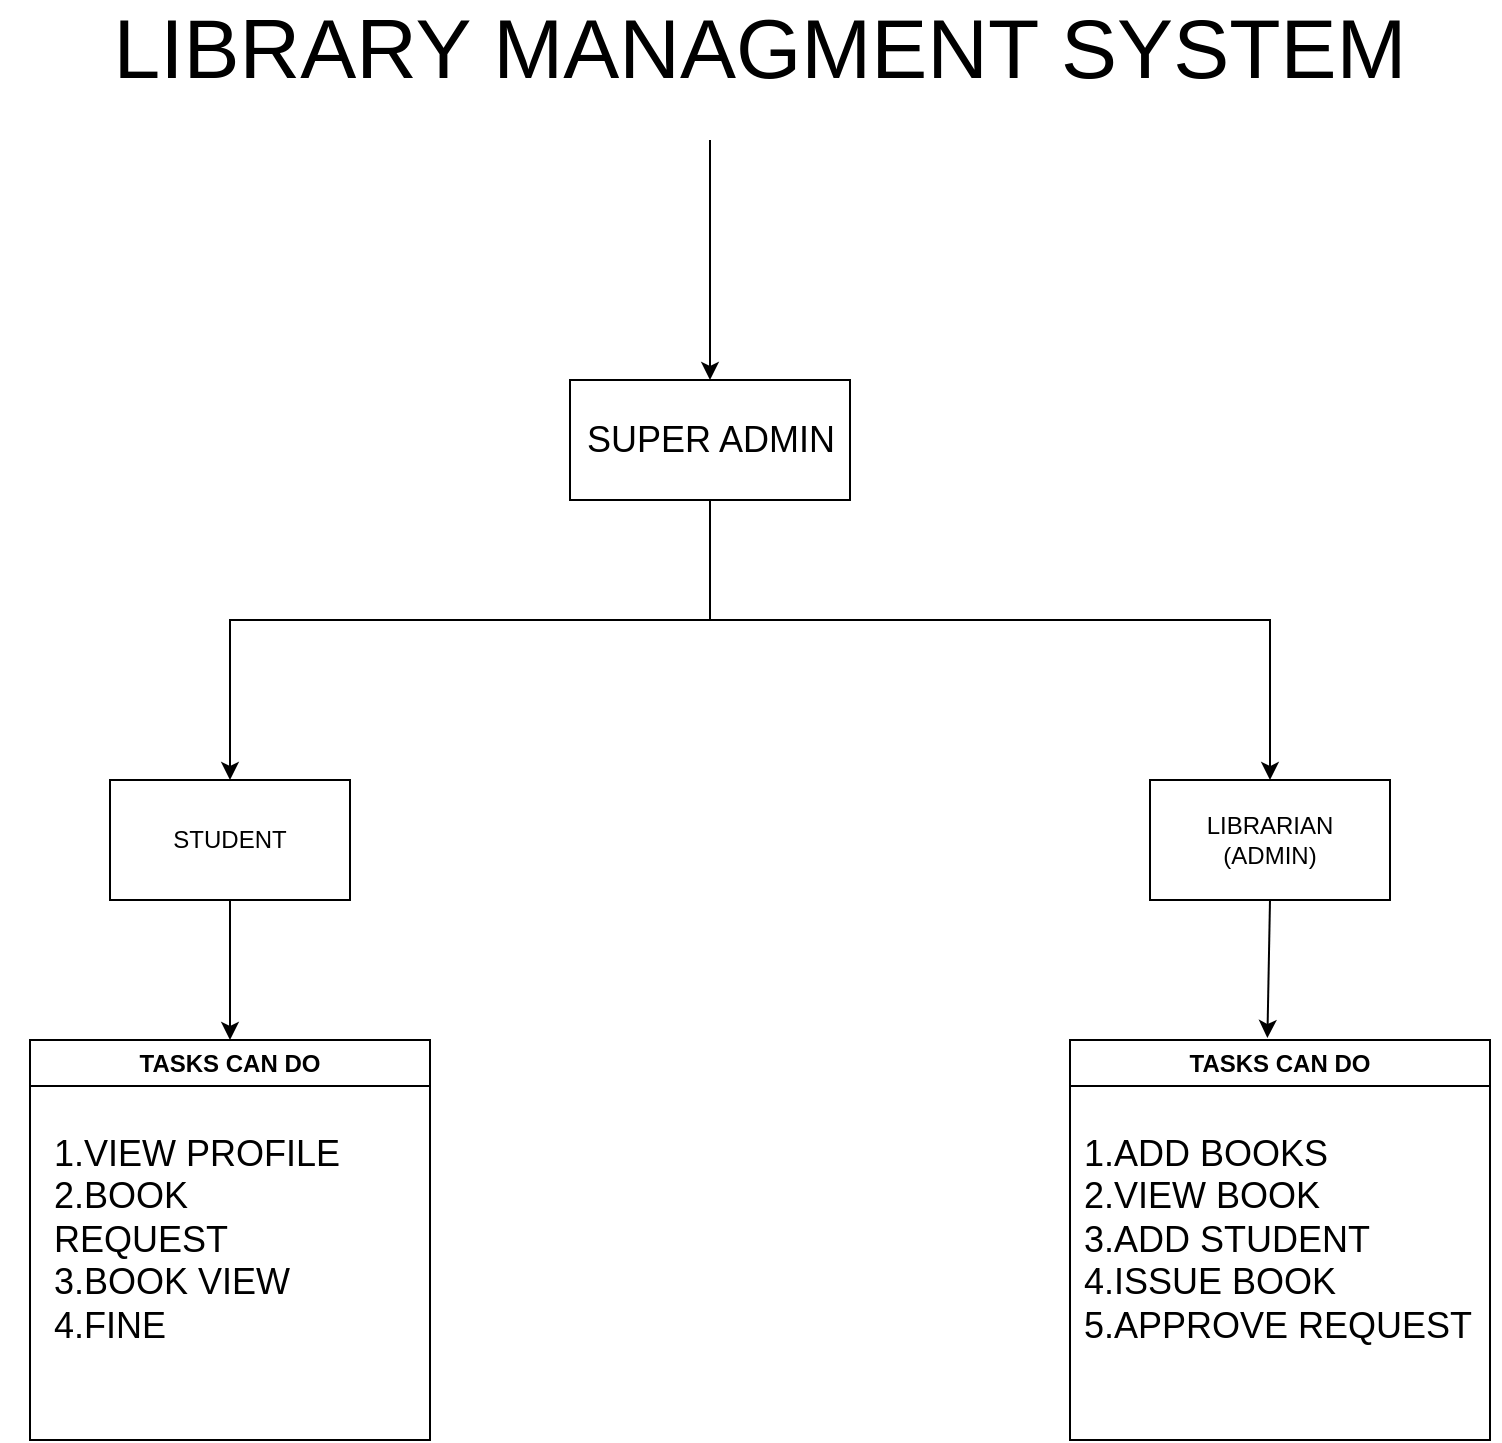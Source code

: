 <mxfile version="22.0.6" type="github">
  <diagram name="Page-1" id="LebmcEkq6MJFd4mQwWVV">
    <mxGraphModel dx="1050" dy="577" grid="1" gridSize="10" guides="1" tooltips="1" connect="1" arrows="1" fold="1" page="1" pageScale="1" pageWidth="850" pageHeight="1100" math="0" shadow="0">
      <root>
        <mxCell id="0" />
        <mxCell id="1" parent="0" />
        <mxCell id="XDOIUHzFpuDiwROvk6_G-1" value="&lt;font style=&quot;font-size: 42px;&quot;&gt;LIBRARY MANAGMENT SYSTEM&lt;/font&gt;" style="text;html=1;strokeColor=none;fillColor=none;align=center;verticalAlign=middle;whiteSpace=wrap;rounded=0;" vertex="1" parent="1">
          <mxGeometry x="75" y="100" width="700" height="30" as="geometry" />
        </mxCell>
        <mxCell id="XDOIUHzFpuDiwROvk6_G-3" value="" style="endArrow=classic;html=1;rounded=0;" edge="1" parent="1">
          <mxGeometry width="50" height="50" relative="1" as="geometry">
            <mxPoint x="400" y="160" as="sourcePoint" />
            <mxPoint x="400" y="280" as="targetPoint" />
          </mxGeometry>
        </mxCell>
        <mxCell id="XDOIUHzFpuDiwROvk6_G-4" value="" style="rounded=0;whiteSpace=wrap;html=1;" vertex="1" parent="1">
          <mxGeometry x="330" y="280" width="140" height="60" as="geometry" />
        </mxCell>
        <mxCell id="XDOIUHzFpuDiwROvk6_G-5" value="&lt;font style=&quot;font-size: 18px;&quot;&gt;SUPER ADMIN&lt;/font&gt;" style="text;html=1;strokeColor=none;fillColor=none;align=center;verticalAlign=middle;whiteSpace=wrap;rounded=0;" vertex="1" parent="1">
          <mxGeometry x="332.5" y="295" width="135" height="30" as="geometry" />
        </mxCell>
        <mxCell id="XDOIUHzFpuDiwROvk6_G-6" value="" style="endArrow=none;html=1;rounded=0;entryX=0.5;entryY=1;entryDx=0;entryDy=0;" edge="1" parent="1" target="XDOIUHzFpuDiwROvk6_G-4">
          <mxGeometry width="50" height="50" relative="1" as="geometry">
            <mxPoint x="400" y="400" as="sourcePoint" />
            <mxPoint x="450" y="390" as="targetPoint" />
          </mxGeometry>
        </mxCell>
        <mxCell id="XDOIUHzFpuDiwROvk6_G-7" value="" style="endArrow=classic;startArrow=classic;html=1;rounded=0;" edge="1" parent="1">
          <mxGeometry width="50" height="50" relative="1" as="geometry">
            <mxPoint x="160" y="480" as="sourcePoint" />
            <mxPoint x="680" y="480" as="targetPoint" />
            <Array as="points">
              <mxPoint x="160" y="400" />
              <mxPoint x="680" y="400" />
            </Array>
          </mxGeometry>
        </mxCell>
        <mxCell id="XDOIUHzFpuDiwROvk6_G-8" value="" style="rounded=0;whiteSpace=wrap;html=1;" vertex="1" parent="1">
          <mxGeometry x="620" y="480" width="120" height="60" as="geometry" />
        </mxCell>
        <mxCell id="XDOIUHzFpuDiwROvk6_G-9" value="LIBRARIAN&lt;br&gt;(ADMIN)" style="text;html=1;strokeColor=none;fillColor=none;align=center;verticalAlign=middle;whiteSpace=wrap;rounded=0;" vertex="1" parent="1">
          <mxGeometry x="565" y="485" width="230" height="50" as="geometry" />
        </mxCell>
        <mxCell id="XDOIUHzFpuDiwROvk6_G-11" value="" style="rounded=0;whiteSpace=wrap;html=1;" vertex="1" parent="1">
          <mxGeometry x="100" y="480" width="120" height="60" as="geometry" />
        </mxCell>
        <mxCell id="XDOIUHzFpuDiwROvk6_G-10" value="STUDENT" style="text;html=1;strokeColor=none;fillColor=none;align=center;verticalAlign=middle;whiteSpace=wrap;rounded=0;" vertex="1" parent="1">
          <mxGeometry x="45" y="485" width="230" height="50" as="geometry" />
        </mxCell>
        <mxCell id="XDOIUHzFpuDiwROvk6_G-16" value="TASKS CAN DO" style="swimlane;whiteSpace=wrap;html=1;" vertex="1" parent="1">
          <mxGeometry x="580" y="610" width="210" height="200" as="geometry" />
        </mxCell>
        <mxCell id="XDOIUHzFpuDiwROvk6_G-20" value="&lt;font style=&quot;font-size: 18px;&quot;&gt;1.ADD BOOKS&lt;br&gt;2.VIEW BOOK&lt;br&gt;3.ADD STUDENT&lt;br&gt;4.ISSUE BOOK&lt;br&gt;5.APPROVE REQUEST&lt;/font&gt;" style="text;html=1;strokeColor=none;fillColor=none;align=left;verticalAlign=middle;whiteSpace=wrap;rounded=0;" vertex="1" parent="XDOIUHzFpuDiwROvk6_G-16">
          <mxGeometry x="5" y="45" width="200" height="110" as="geometry" />
        </mxCell>
        <mxCell id="XDOIUHzFpuDiwROvk6_G-18" value="" style="endArrow=classic;html=1;rounded=0;exitX=0.5;exitY=1;exitDx=0;exitDy=0;entryX=0.47;entryY=-0.005;entryDx=0;entryDy=0;entryPerimeter=0;" edge="1" parent="1" source="XDOIUHzFpuDiwROvk6_G-8" target="XDOIUHzFpuDiwROvk6_G-16">
          <mxGeometry width="50" height="50" relative="1" as="geometry">
            <mxPoint x="400" y="740" as="sourcePoint" />
            <mxPoint x="450" y="690" as="targetPoint" />
          </mxGeometry>
        </mxCell>
        <mxCell id="XDOIUHzFpuDiwROvk6_G-21" value="" style="endArrow=classic;html=1;rounded=0;exitX=0.5;exitY=1;exitDx=0;exitDy=0;" edge="1" parent="1" source="XDOIUHzFpuDiwROvk6_G-11">
          <mxGeometry width="50" height="50" relative="1" as="geometry">
            <mxPoint x="400" y="700" as="sourcePoint" />
            <mxPoint x="160" y="610" as="targetPoint" />
          </mxGeometry>
        </mxCell>
        <mxCell id="XDOIUHzFpuDiwROvk6_G-22" value="TASKS CAN DO" style="swimlane;whiteSpace=wrap;html=1;" vertex="1" parent="1">
          <mxGeometry x="60" y="610" width="200" height="200" as="geometry" />
        </mxCell>
        <mxCell id="XDOIUHzFpuDiwROvk6_G-23" value="&lt;font style=&quot;font-size: 18px;&quot;&gt;1.VIEW PROFILE&lt;br&gt;2.BOOK REQUEST&lt;br&gt;3.BOOK VIEW&lt;br&gt;4.FINE&lt;br&gt;&lt;/font&gt;" style="text;html=1;strokeColor=none;fillColor=none;align=left;verticalAlign=middle;whiteSpace=wrap;rounded=0;" vertex="1" parent="XDOIUHzFpuDiwROvk6_G-22">
          <mxGeometry x="10" y="85" width="160" height="30" as="geometry" />
        </mxCell>
      </root>
    </mxGraphModel>
  </diagram>
</mxfile>
